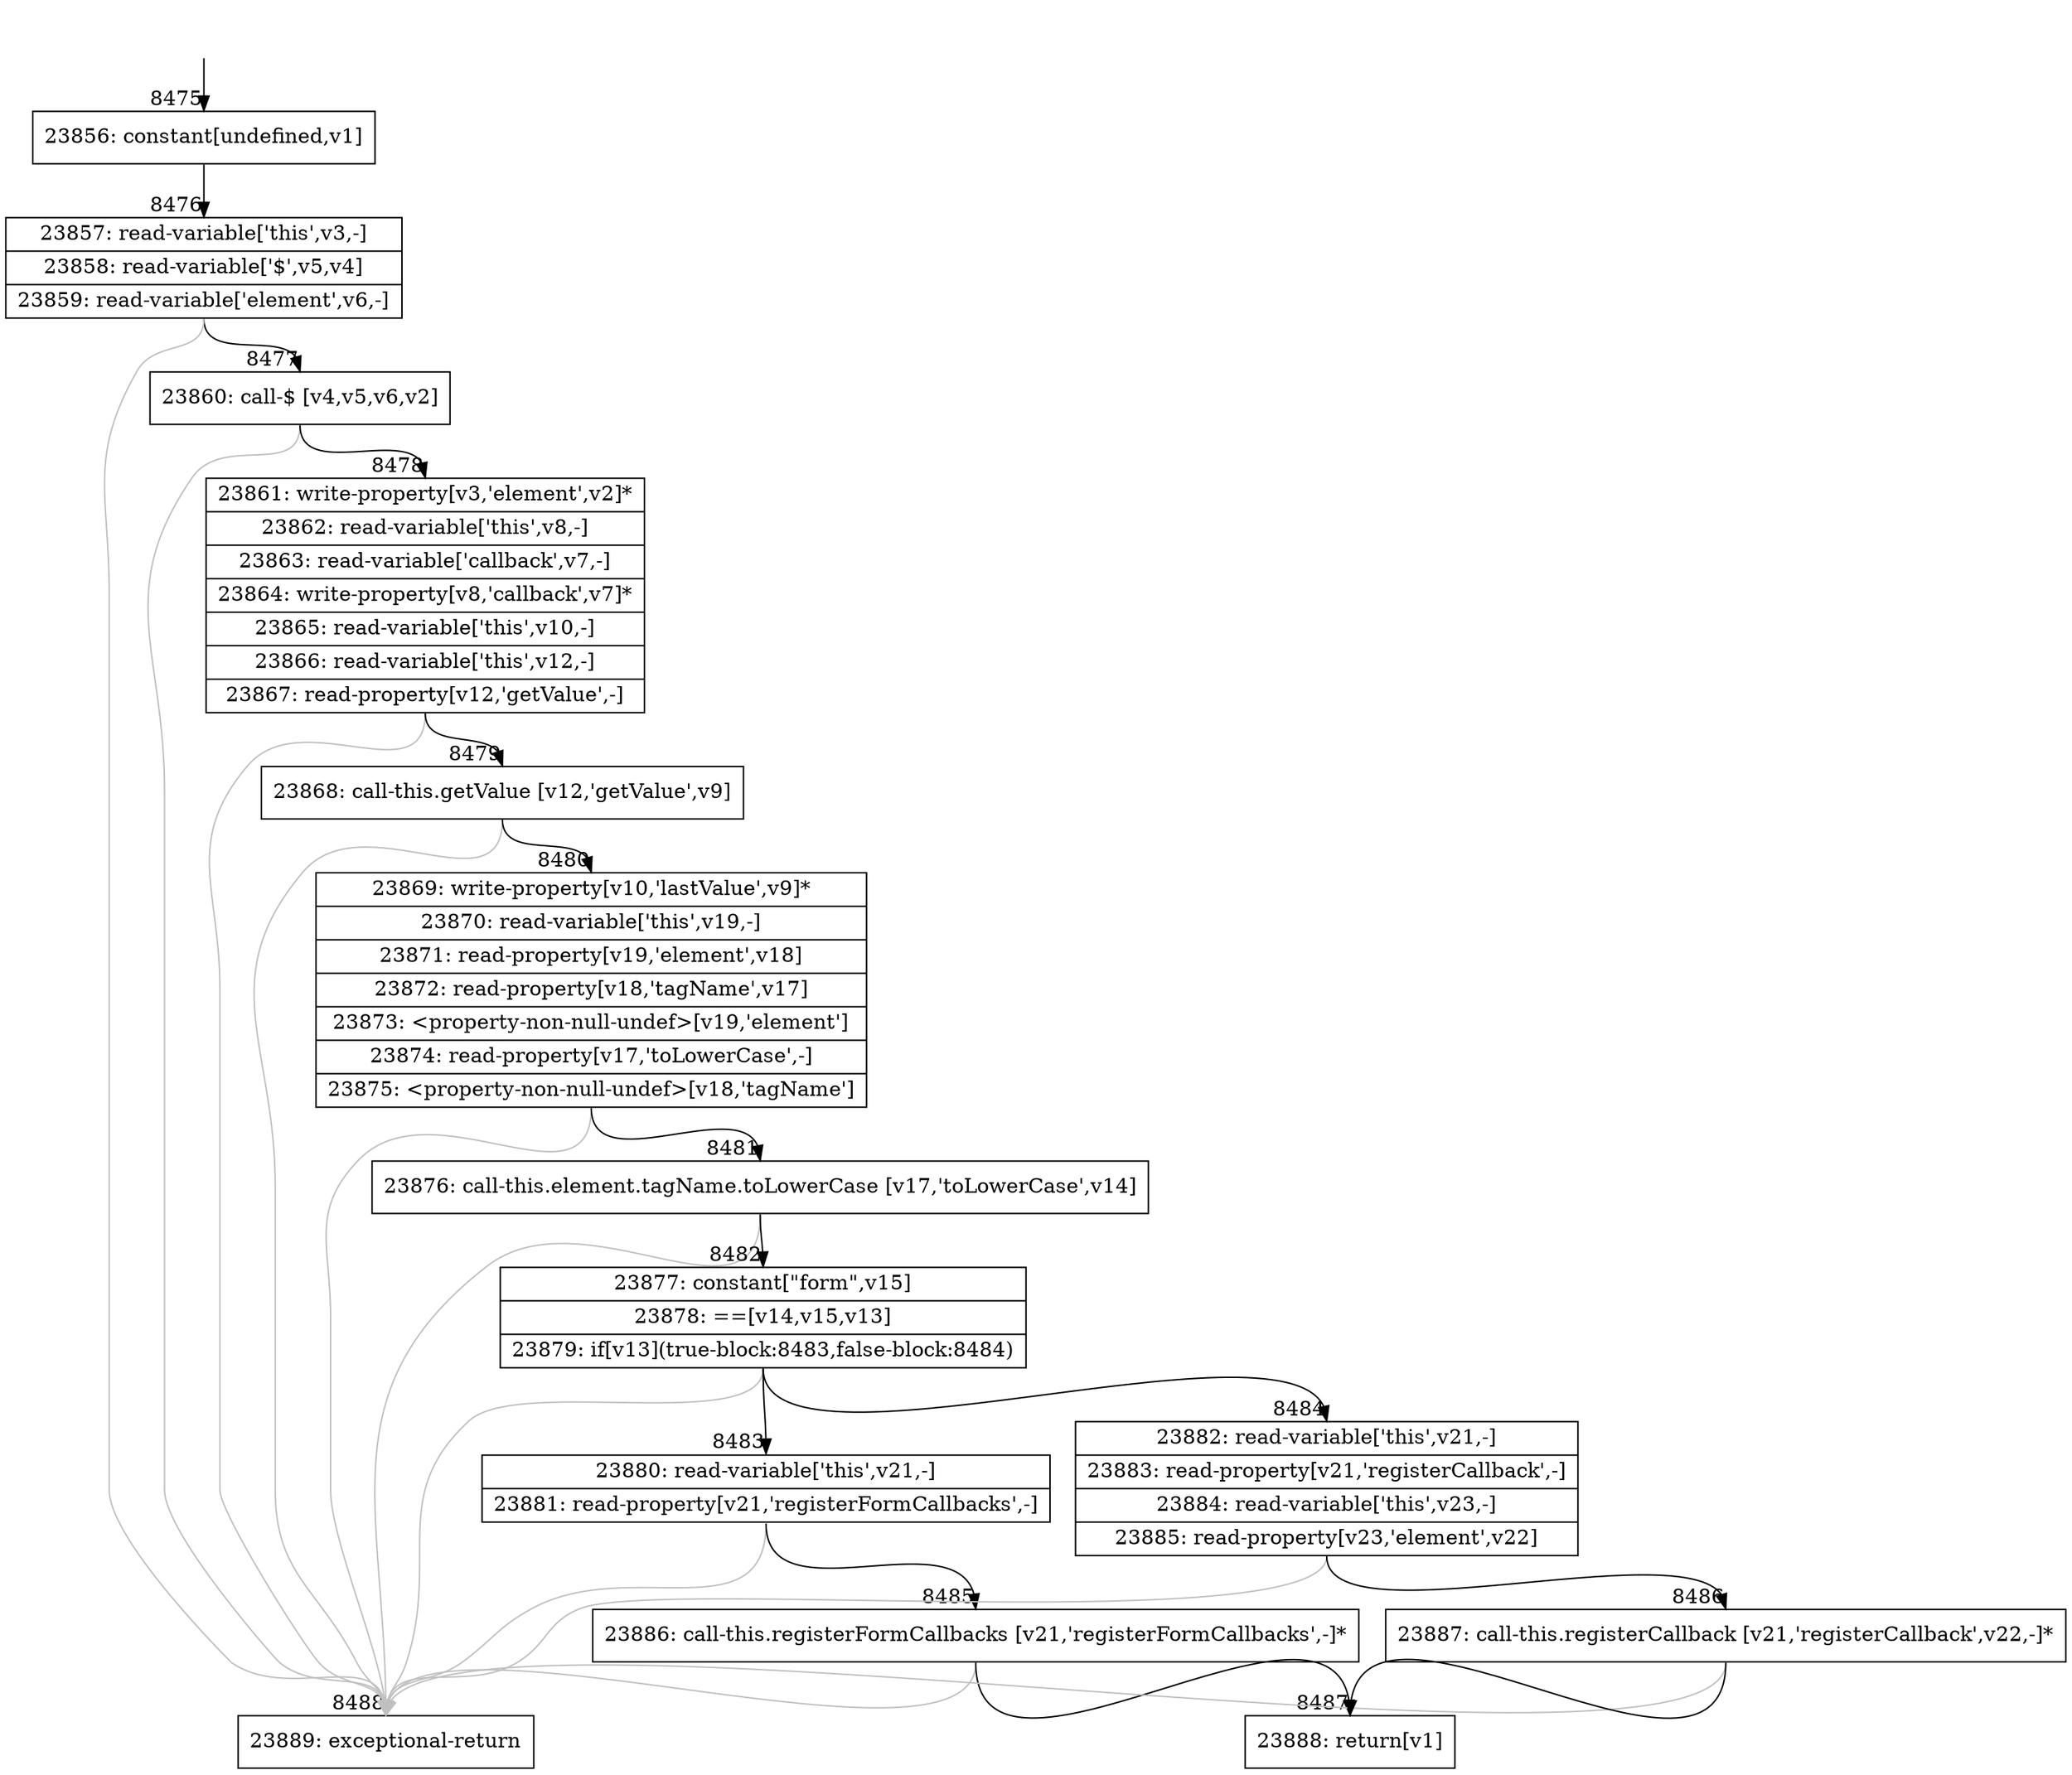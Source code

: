 digraph {
rankdir="TD"
BB_entry631[shape=none,label=""];
BB_entry631 -> BB8475 [tailport=s, headport=n, headlabel="    8475"]
BB8475 [shape=record label="{23856: constant[undefined,v1]}" ] 
BB8475 -> BB8476 [tailport=s, headport=n, headlabel="      8476"]
BB8476 [shape=record label="{23857: read-variable['this',v3,-]|23858: read-variable['$',v5,v4]|23859: read-variable['element',v6,-]}" ] 
BB8476 -> BB8477 [tailport=s, headport=n, headlabel="      8477"]
BB8476 -> BB8488 [tailport=s, headport=n, color=gray, headlabel="      8488"]
BB8477 [shape=record label="{23860: call-$ [v4,v5,v6,v2]}" ] 
BB8477 -> BB8478 [tailport=s, headport=n, headlabel="      8478"]
BB8477 -> BB8488 [tailport=s, headport=n, color=gray]
BB8478 [shape=record label="{23861: write-property[v3,'element',v2]*|23862: read-variable['this',v8,-]|23863: read-variable['callback',v7,-]|23864: write-property[v8,'callback',v7]*|23865: read-variable['this',v10,-]|23866: read-variable['this',v12,-]|23867: read-property[v12,'getValue',-]}" ] 
BB8478 -> BB8479 [tailport=s, headport=n, headlabel="      8479"]
BB8478 -> BB8488 [tailport=s, headport=n, color=gray]
BB8479 [shape=record label="{23868: call-this.getValue [v12,'getValue',v9]}" ] 
BB8479 -> BB8480 [tailport=s, headport=n, headlabel="      8480"]
BB8479 -> BB8488 [tailport=s, headport=n, color=gray]
BB8480 [shape=record label="{23869: write-property[v10,'lastValue',v9]*|23870: read-variable['this',v19,-]|23871: read-property[v19,'element',v18]|23872: read-property[v18,'tagName',v17]|23873: \<property-non-null-undef\>[v19,'element']|23874: read-property[v17,'toLowerCase',-]|23875: \<property-non-null-undef\>[v18,'tagName']}" ] 
BB8480 -> BB8481 [tailport=s, headport=n, headlabel="      8481"]
BB8480 -> BB8488 [tailport=s, headport=n, color=gray]
BB8481 [shape=record label="{23876: call-this.element.tagName.toLowerCase [v17,'toLowerCase',v14]}" ] 
BB8481 -> BB8482 [tailport=s, headport=n, headlabel="      8482"]
BB8481 -> BB8488 [tailport=s, headport=n, color=gray]
BB8482 [shape=record label="{23877: constant[\"form\",v15]|23878: ==[v14,v15,v13]|23879: if[v13](true-block:8483,false-block:8484)}" ] 
BB8482 -> BB8483 [tailport=s, headport=n, headlabel="      8483"]
BB8482 -> BB8484 [tailport=s, headport=n, headlabel="      8484"]
BB8482 -> BB8488 [tailport=s, headport=n, color=gray]
BB8483 [shape=record label="{23880: read-variable['this',v21,-]|23881: read-property[v21,'registerFormCallbacks',-]}" ] 
BB8483 -> BB8485 [tailport=s, headport=n, headlabel="      8485"]
BB8483 -> BB8488 [tailport=s, headport=n, color=gray]
BB8484 [shape=record label="{23882: read-variable['this',v21,-]|23883: read-property[v21,'registerCallback',-]|23884: read-variable['this',v23,-]|23885: read-property[v23,'element',v22]}" ] 
BB8484 -> BB8486 [tailport=s, headport=n, headlabel="      8486"]
BB8484 -> BB8488 [tailport=s, headport=n, color=gray]
BB8485 [shape=record label="{23886: call-this.registerFormCallbacks [v21,'registerFormCallbacks',-]*}" ] 
BB8485 -> BB8487 [tailport=s, headport=n, headlabel="      8487"]
BB8485 -> BB8488 [tailport=s, headport=n, color=gray]
BB8486 [shape=record label="{23887: call-this.registerCallback [v21,'registerCallback',v22,-]*}" ] 
BB8486 -> BB8487 [tailport=s, headport=n]
BB8486 -> BB8488 [tailport=s, headport=n, color=gray]
BB8487 [shape=record label="{23888: return[v1]}" ] 
BB8488 [shape=record label="{23889: exceptional-return}" ] 
//#$~ 6583
}
